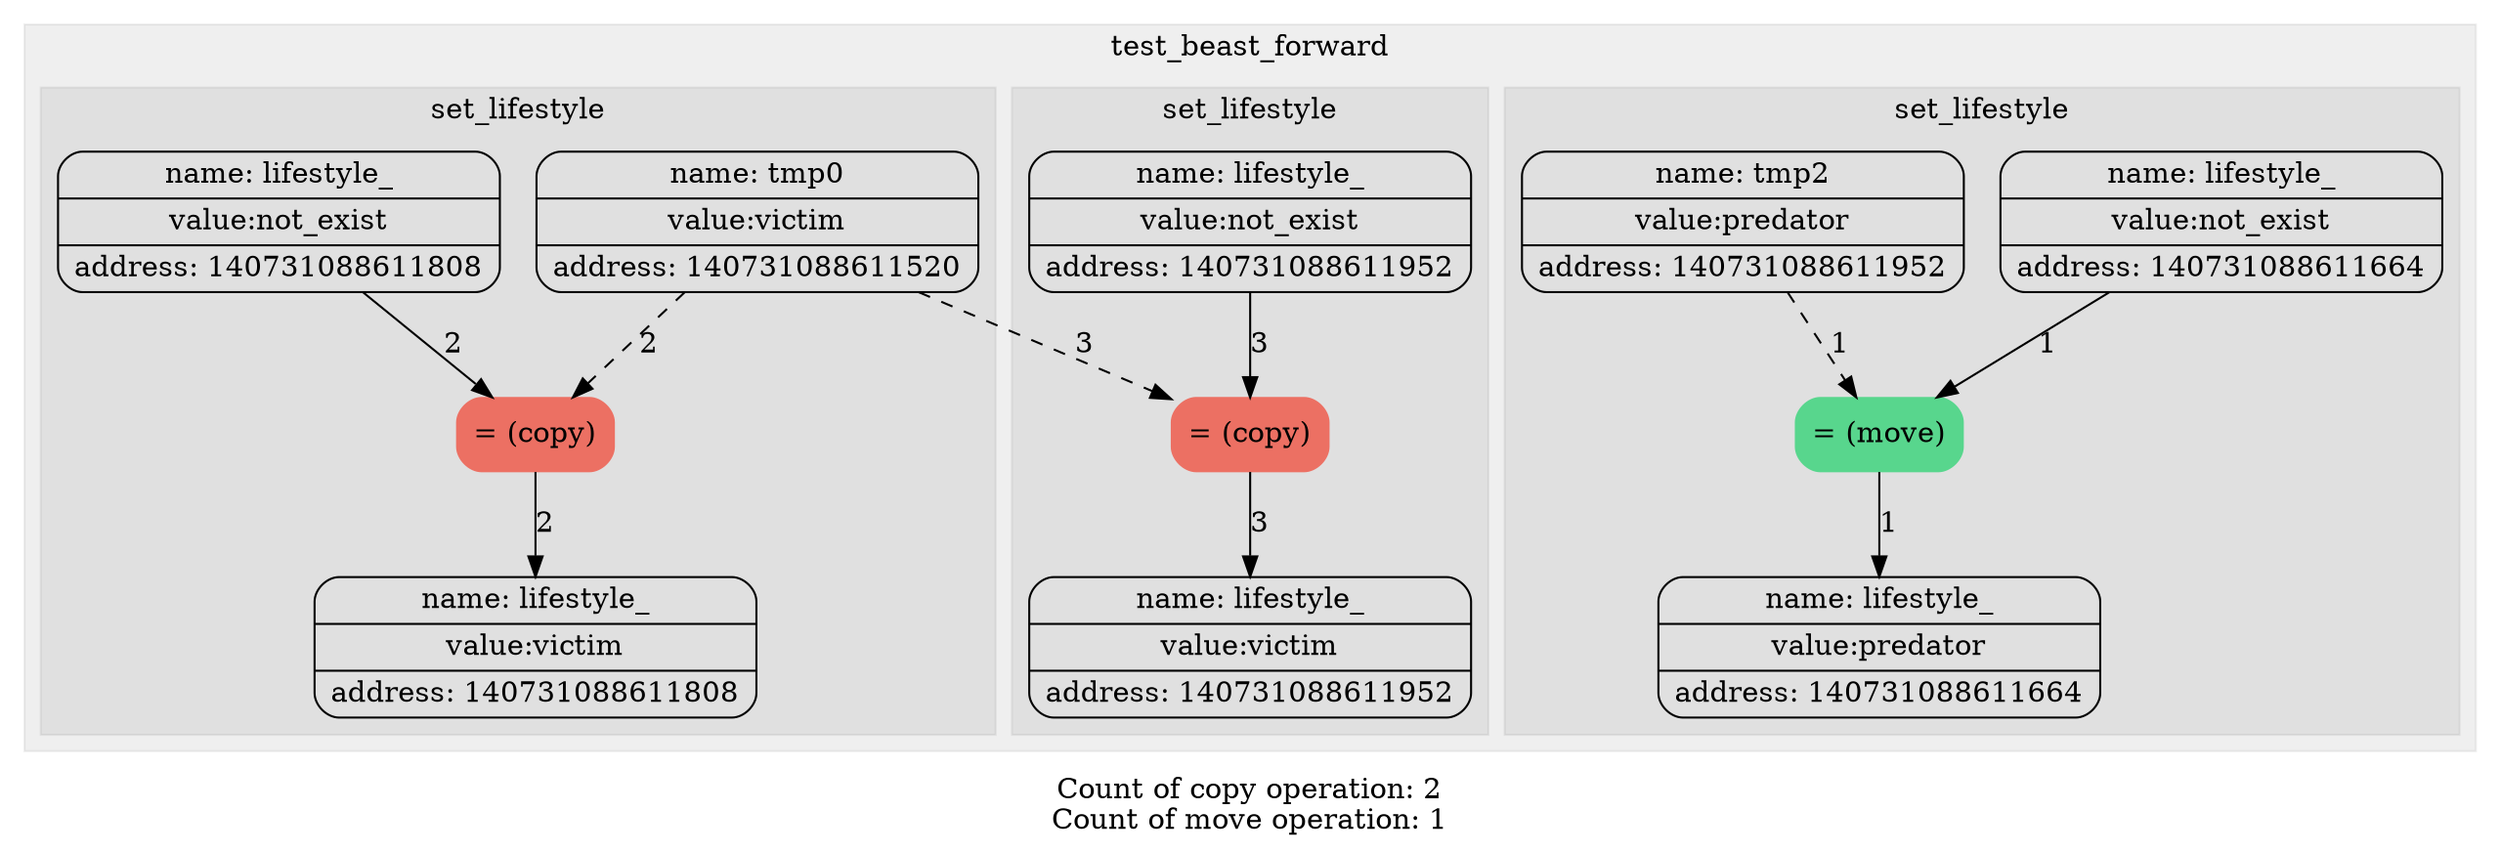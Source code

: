 digraph G{
trankdir=HR;
node[shape=Mrecord];

subgraph "cluster_0" {
label = test_beast_forward;
style= filled
color = "#00000010";
1[label="{ {name: tmp0} | {value:victim} | {address: 140731088611520}} " color=""style=""];
2[label="{ {name: tmp1} | {value:not_exist} | {address: 140731088611664}} " color=""style=""];
2[label="{ {name: lifestyle_} | {value:not_exist} | {address: 140731088611664}} " color=""style=""];
3[label="{ {name: tmp2} | {value:predator} | {address: 140731088611952}} " color=""style=""];
subgraph "cluster_1" {
label = set_lifestyle;
style= filled
color = "#00000010";
4[label="= (move)" color = "#58D68D" style = "filled"];
edge[style = "" color = ""label = "1"]2->4;
edge[style = "dashed" color = ""label = "1"]3->4;
5[label="{ {name: lifestyle_} | {value:predator} | {address: 140731088611664}} " color=""style=""];
edge[style = "" color = ""label = "1"]4->5;
}
6[label="{ {name: tmp3} | {value:not_exist} | {address: 140731088611808}} " color=""style=""];
6[label="{ {name: lifestyle_} | {value:not_exist} | {address: 140731088611808}} " color=""style=""];
subgraph "cluster_2" {
label = set_lifestyle;
style= filled
color = "#00000010";
7[label="= (copy)" color = "#EC7063" style = "filled"];
edge[style = "" color = ""label = "2"]6->7;
edge[style = "dashed" color = ""label = "2"]1->7;
8[label="{ {name: lifestyle_} | {value:victim} | {address: 140731088611808}} " color=""style=""];
edge[style = "" color = ""label = "2"]7->8;
}
9[label="{ {name: tmp4} | {value:not_exist} | {address: 140731088611952}} " color=""style=""];
9[label="{ {name: lifestyle_} | {value:not_exist} | {address: 140731088611952}} " color=""style=""];
subgraph "cluster_3" {
label = set_lifestyle;
style= filled
color = "#00000010";
10[label="= (copy)" color = "#EC7063" style = "filled"];
edge[style = "" color = ""label = "3"]9->10;
edge[style = "dashed" color = ""label = "3"]1->10;
11[label="{ {name: lifestyle_} | {value:victim} | {address: 140731088611952}} " color=""style=""];
edge[style = "" color = ""label = "3"]10->11;
}
}
label="Count of copy operation: 2
Count of move operation: 1"}